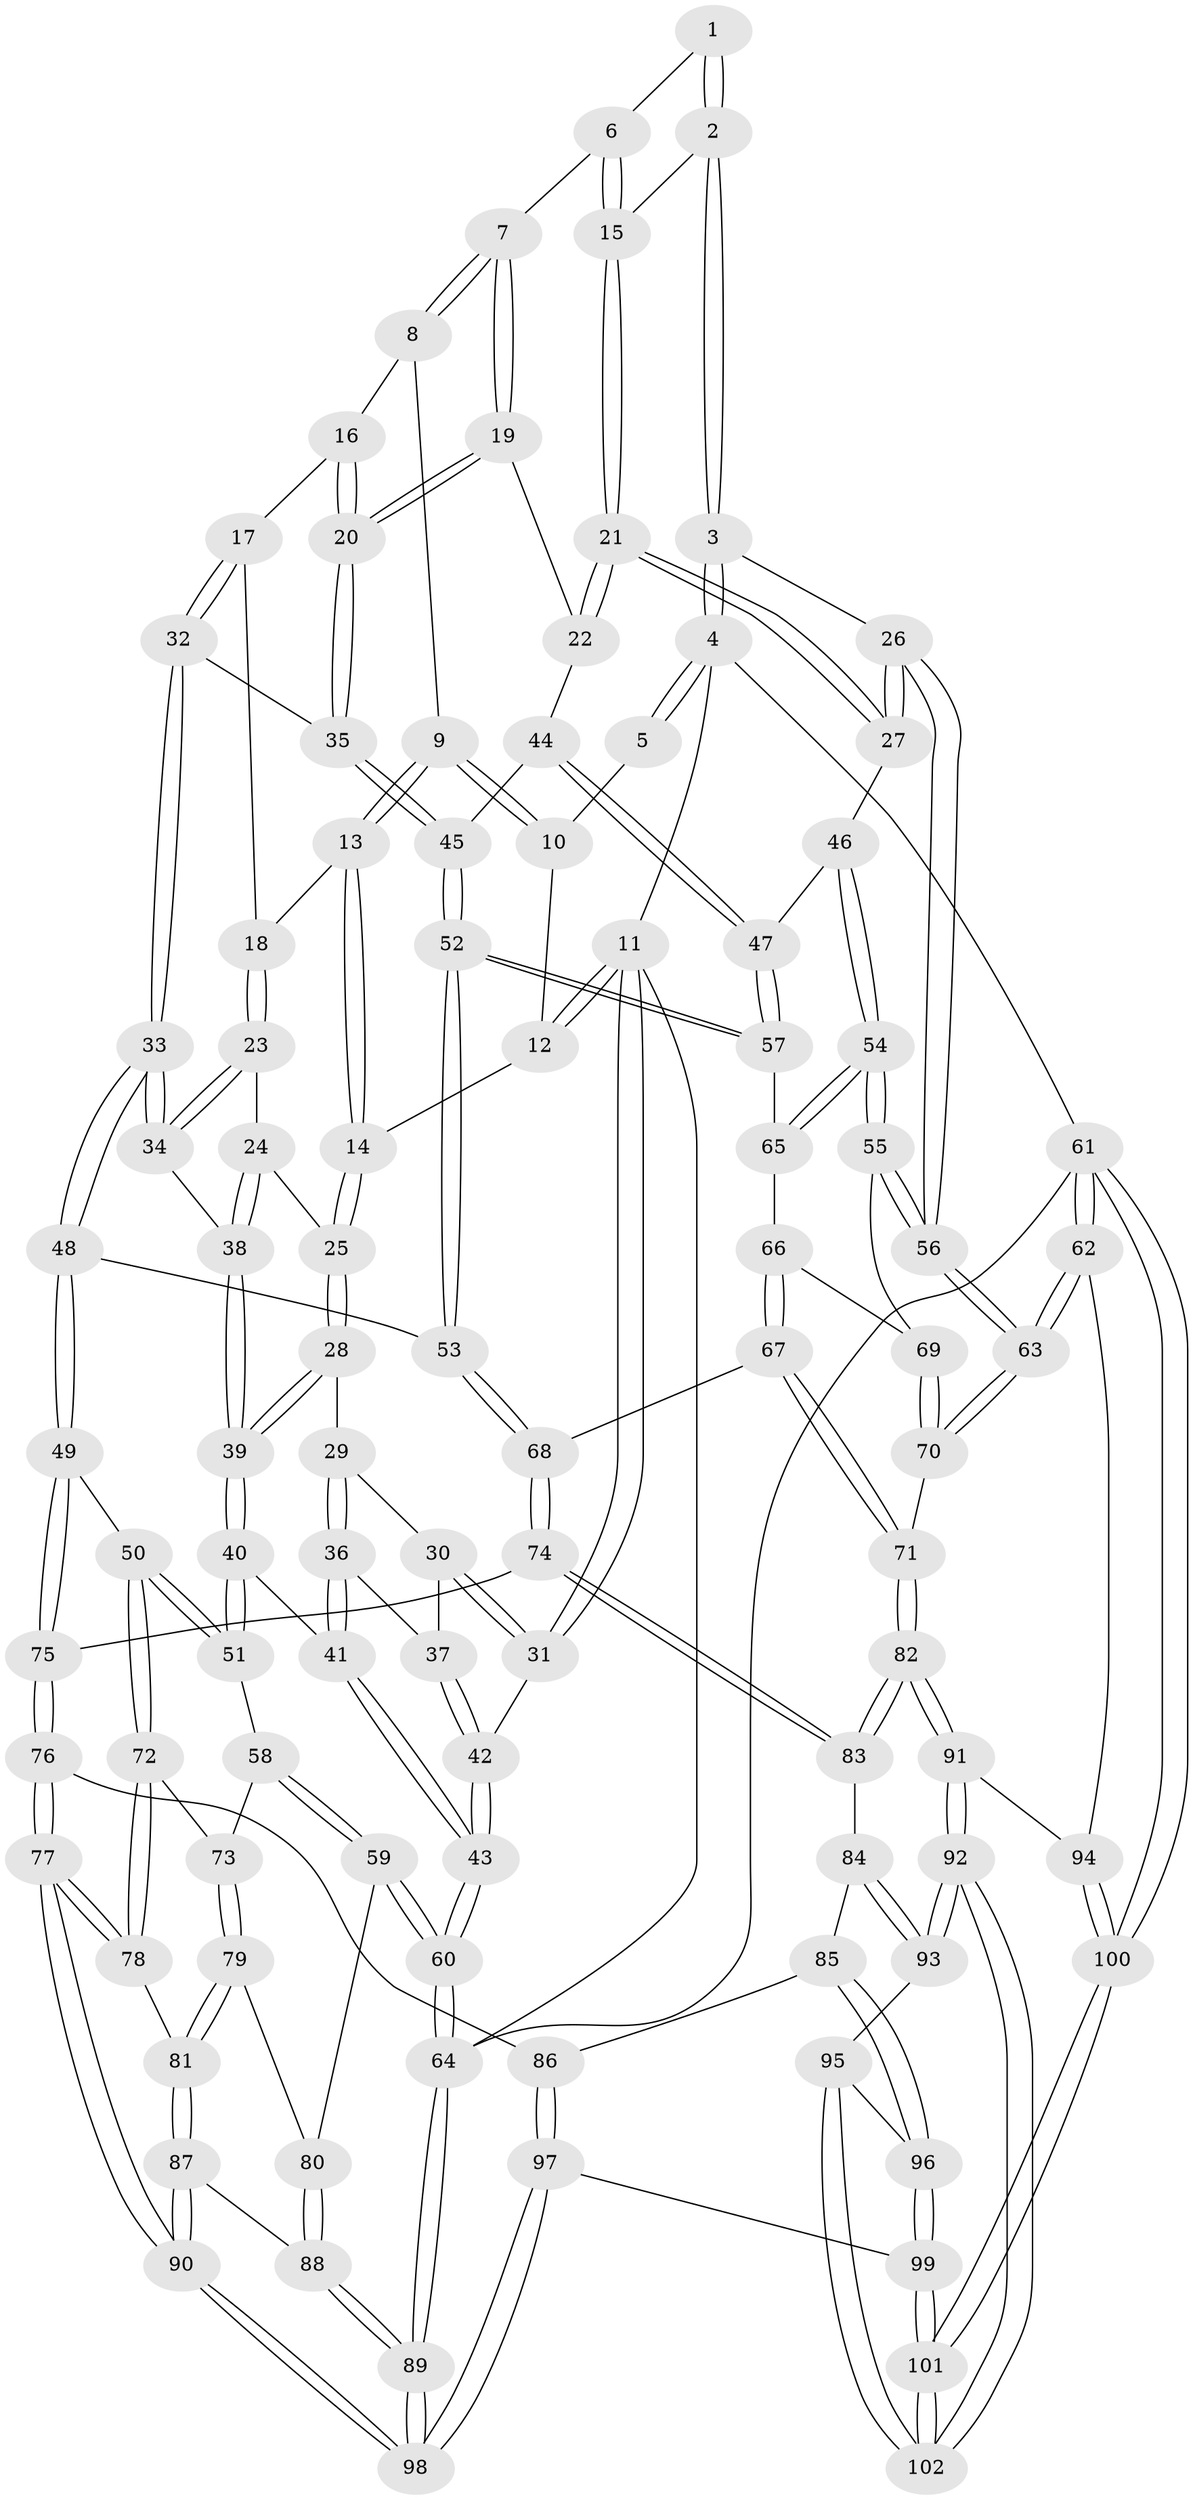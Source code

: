 // Generated by graph-tools (version 1.1) at 2025/11/02/21/25 10:11:13]
// undirected, 102 vertices, 252 edges
graph export_dot {
graph [start="1"]
  node [color=gray90,style=filled];
  1 [pos="+0.7138440572488804+0"];
  2 [pos="+0.8558726012155742+0.08704471541354729"];
  3 [pos="+1+0"];
  4 [pos="+1+0"];
  5 [pos="+0.7118376140288204+0"];
  6 [pos="+0.6923814609095135+0.03339648614412144"];
  7 [pos="+0.6394356215140884+0.09315614726179693"];
  8 [pos="+0.5306370568944423+0.057917188113742565"];
  9 [pos="+0.46348112234121713+0"];
  10 [pos="+0.4500636996955779+0"];
  11 [pos="+0+0"];
  12 [pos="+0.1914538946416719+0"];
  13 [pos="+0.37957592866043893+0.10104149418949657"];
  14 [pos="+0.25682127806399846+0.11093937740747763"];
  15 [pos="+0.8322486676157224+0.12301601032442244"];
  16 [pos="+0.5147094474098648+0.11540538097580588"];
  17 [pos="+0.45049214988728165+0.1721655884915113"];
  18 [pos="+0.4078487741725323+0.14971031061051446"];
  19 [pos="+0.6459416340698731+0.17469182129786068"];
  20 [pos="+0.5792722115415234+0.24242613536945345"];
  21 [pos="+0.8325072209068036+0.20237827829053223"];
  22 [pos="+0.7700646547980288+0.2158663250199054"];
  23 [pos="+0.3834297913055541+0.1963292700952268"];
  24 [pos="+0.25983696596287803+0.17524427945961213"];
  25 [pos="+0.23520200922987586+0.14138221866845754"];
  26 [pos="+1+0"];
  27 [pos="+0.8752237080863586+0.2386289235530445"];
  28 [pos="+0.21608661071827853+0.1490805248098181"];
  29 [pos="+0.20457605316113708+0.14908148305560628"];
  30 [pos="+0.12008296614724179+0.1375735137159027"];
  31 [pos="+0+0"];
  32 [pos="+0.5192045638203058+0.2860141162371751"];
  33 [pos="+0.4240137271673116+0.37720339937886826"];
  34 [pos="+0.3503357269710842+0.28734222764780737"];
  35 [pos="+0.5607715522184429+0.2733303705431293"];
  36 [pos="+0.12714469039711973+0.2666590264077882"];
  37 [pos="+0.11341907566163528+0.25196969032286903"];
  38 [pos="+0.3225364109109113+0.2727183950906565"];
  39 [pos="+0.1886529836192021+0.3255827511914138"];
  40 [pos="+0.16170947865308777+0.36084008249894767"];
  41 [pos="+0.15722447424839311+0.3590367415989664"];
  42 [pos="+0+0.21004462563409207"];
  43 [pos="+0+0.3359025353348213"];
  44 [pos="+0.7454572849693121+0.2590320323095535"];
  45 [pos="+0.6454887020974326+0.34049041920505435"];
  46 [pos="+0.9012214266073155+0.2873666867276269"];
  47 [pos="+0.7560470107332989+0.4245875916865285"];
  48 [pos="+0.41127891785320797+0.4440678432428764"];
  49 [pos="+0.4067223626640078+0.4508543460197763"];
  50 [pos="+0.38636576281487867+0.46014889943857845"];
  51 [pos="+0.19197922545259252+0.41696981842345116"];
  52 [pos="+0.7081560686021826+0.46014343629998417"];
  53 [pos="+0.6926090271382381+0.47801507935896514"];
  54 [pos="+1+0.40806500882351743"];
  55 [pos="+1+0.426484684106897"];
  56 [pos="+1+0.43080315451929224"];
  57 [pos="+0.7360736814398111+0.45325735905029746"];
  58 [pos="+0.13431192735106193+0.5178234737534473"];
  59 [pos="+0+0.5732313894741777"];
  60 [pos="+0+0.5685346823371296"];
  61 [pos="+1+1"];
  62 [pos="+1+0.7639935588859139"];
  63 [pos="+1+0.6313760760751871"];
  64 [pos="+0+1"];
  65 [pos="+0.7794237132622306+0.473428607470035"];
  66 [pos="+0.8366592864435538+0.5359269365326469"];
  67 [pos="+0.7726153205016523+0.6352799685123725"];
  68 [pos="+0.6875738229784824+0.5035410780320104"];
  69 [pos="+0.8473566196102055+0.5426175460695013"];
  70 [pos="+0.9156348737862109+0.6972061359933276"];
  71 [pos="+0.8121843139525179+0.7634743321877303"];
  72 [pos="+0.3347868940561142+0.5470538494715805"];
  73 [pos="+0.17081253786159126+0.5633861463436425"];
  74 [pos="+0.5992544125008769+0.6404964488223409"];
  75 [pos="+0.46119224412689275+0.5412327485107404"];
  76 [pos="+0.41978692478818375+0.7876738924775964"];
  77 [pos="+0.40139495515475104+0.7897435463056904"];
  78 [pos="+0.29633031526519793+0.7170668523376846"];
  79 [pos="+0.19241941997248038+0.6770206194948631"];
  80 [pos="+0.07575499804603598+0.6686453479670666"];
  81 [pos="+0.241115570491155+0.7203455376867197"];
  82 [pos="+0.808804499330862+0.7677799591744316"];
  83 [pos="+0.6049318656465704+0.7307237265011548"];
  84 [pos="+0.5558631358831744+0.7710510749225198"];
  85 [pos="+0.5080834155630091+0.7943970391622992"];
  86 [pos="+0.4751521133365401+0.7958127298742375"];
  87 [pos="+0.18179453767364104+0.7900677966197104"];
  88 [pos="+0.09635124688596651+0.8441255199847265"];
  89 [pos="+0+1"];
  90 [pos="+0.30290788242198924+0.9837375272367149"];
  91 [pos="+0.8118686077684799+0.7928695800345565"];
  92 [pos="+0.7768403793643739+0.9081334084064073"];
  93 [pos="+0.6586678472116732+0.9077955536109373"];
  94 [pos="+0.901329622986315+0.859561257541344"];
  95 [pos="+0.6316039509502656+0.9403966043910096"];
  96 [pos="+0.5717442579188803+0.9679495710122014"];
  97 [pos="+0.46134555767215263+1"];
  98 [pos="+0.23325546544611275+1"];
  99 [pos="+0.5303501466087412+1"];
  100 [pos="+1+1"];
  101 [pos="+0.8258606958126027+1"];
  102 [pos="+0.7911265187964335+1"];
  1 -- 2;
  1 -- 2;
  1 -- 6;
  2 -- 3;
  2 -- 3;
  2 -- 15;
  3 -- 4;
  3 -- 4;
  3 -- 26;
  4 -- 5;
  4 -- 5;
  4 -- 11;
  4 -- 61;
  5 -- 10;
  6 -- 7;
  6 -- 15;
  6 -- 15;
  7 -- 8;
  7 -- 8;
  7 -- 19;
  7 -- 19;
  8 -- 9;
  8 -- 16;
  9 -- 10;
  9 -- 10;
  9 -- 13;
  9 -- 13;
  10 -- 12;
  11 -- 12;
  11 -- 12;
  11 -- 31;
  11 -- 31;
  11 -- 64;
  12 -- 14;
  13 -- 14;
  13 -- 14;
  13 -- 18;
  14 -- 25;
  14 -- 25;
  15 -- 21;
  15 -- 21;
  16 -- 17;
  16 -- 20;
  16 -- 20;
  17 -- 18;
  17 -- 32;
  17 -- 32;
  18 -- 23;
  18 -- 23;
  19 -- 20;
  19 -- 20;
  19 -- 22;
  20 -- 35;
  20 -- 35;
  21 -- 22;
  21 -- 22;
  21 -- 27;
  21 -- 27;
  22 -- 44;
  23 -- 24;
  23 -- 34;
  23 -- 34;
  24 -- 25;
  24 -- 38;
  24 -- 38;
  25 -- 28;
  25 -- 28;
  26 -- 27;
  26 -- 27;
  26 -- 56;
  26 -- 56;
  27 -- 46;
  28 -- 29;
  28 -- 39;
  28 -- 39;
  29 -- 30;
  29 -- 36;
  29 -- 36;
  30 -- 31;
  30 -- 31;
  30 -- 37;
  31 -- 42;
  32 -- 33;
  32 -- 33;
  32 -- 35;
  33 -- 34;
  33 -- 34;
  33 -- 48;
  33 -- 48;
  34 -- 38;
  35 -- 45;
  35 -- 45;
  36 -- 37;
  36 -- 41;
  36 -- 41;
  37 -- 42;
  37 -- 42;
  38 -- 39;
  38 -- 39;
  39 -- 40;
  39 -- 40;
  40 -- 41;
  40 -- 51;
  40 -- 51;
  41 -- 43;
  41 -- 43;
  42 -- 43;
  42 -- 43;
  43 -- 60;
  43 -- 60;
  44 -- 45;
  44 -- 47;
  44 -- 47;
  45 -- 52;
  45 -- 52;
  46 -- 47;
  46 -- 54;
  46 -- 54;
  47 -- 57;
  47 -- 57;
  48 -- 49;
  48 -- 49;
  48 -- 53;
  49 -- 50;
  49 -- 75;
  49 -- 75;
  50 -- 51;
  50 -- 51;
  50 -- 72;
  50 -- 72;
  51 -- 58;
  52 -- 53;
  52 -- 53;
  52 -- 57;
  52 -- 57;
  53 -- 68;
  53 -- 68;
  54 -- 55;
  54 -- 55;
  54 -- 65;
  54 -- 65;
  55 -- 56;
  55 -- 56;
  55 -- 69;
  56 -- 63;
  56 -- 63;
  57 -- 65;
  58 -- 59;
  58 -- 59;
  58 -- 73;
  59 -- 60;
  59 -- 60;
  59 -- 80;
  60 -- 64;
  60 -- 64;
  61 -- 62;
  61 -- 62;
  61 -- 100;
  61 -- 100;
  61 -- 64;
  62 -- 63;
  62 -- 63;
  62 -- 94;
  63 -- 70;
  63 -- 70;
  64 -- 89;
  64 -- 89;
  65 -- 66;
  66 -- 67;
  66 -- 67;
  66 -- 69;
  67 -- 68;
  67 -- 71;
  67 -- 71;
  68 -- 74;
  68 -- 74;
  69 -- 70;
  69 -- 70;
  70 -- 71;
  71 -- 82;
  71 -- 82;
  72 -- 73;
  72 -- 78;
  72 -- 78;
  73 -- 79;
  73 -- 79;
  74 -- 75;
  74 -- 83;
  74 -- 83;
  75 -- 76;
  75 -- 76;
  76 -- 77;
  76 -- 77;
  76 -- 86;
  77 -- 78;
  77 -- 78;
  77 -- 90;
  77 -- 90;
  78 -- 81;
  79 -- 80;
  79 -- 81;
  79 -- 81;
  80 -- 88;
  80 -- 88;
  81 -- 87;
  81 -- 87;
  82 -- 83;
  82 -- 83;
  82 -- 91;
  82 -- 91;
  83 -- 84;
  84 -- 85;
  84 -- 93;
  84 -- 93;
  85 -- 86;
  85 -- 96;
  85 -- 96;
  86 -- 97;
  86 -- 97;
  87 -- 88;
  87 -- 90;
  87 -- 90;
  88 -- 89;
  88 -- 89;
  89 -- 98;
  89 -- 98;
  90 -- 98;
  90 -- 98;
  91 -- 92;
  91 -- 92;
  91 -- 94;
  92 -- 93;
  92 -- 93;
  92 -- 102;
  92 -- 102;
  93 -- 95;
  94 -- 100;
  94 -- 100;
  95 -- 96;
  95 -- 102;
  95 -- 102;
  96 -- 99;
  96 -- 99;
  97 -- 98;
  97 -- 98;
  97 -- 99;
  99 -- 101;
  99 -- 101;
  100 -- 101;
  100 -- 101;
  101 -- 102;
  101 -- 102;
}
